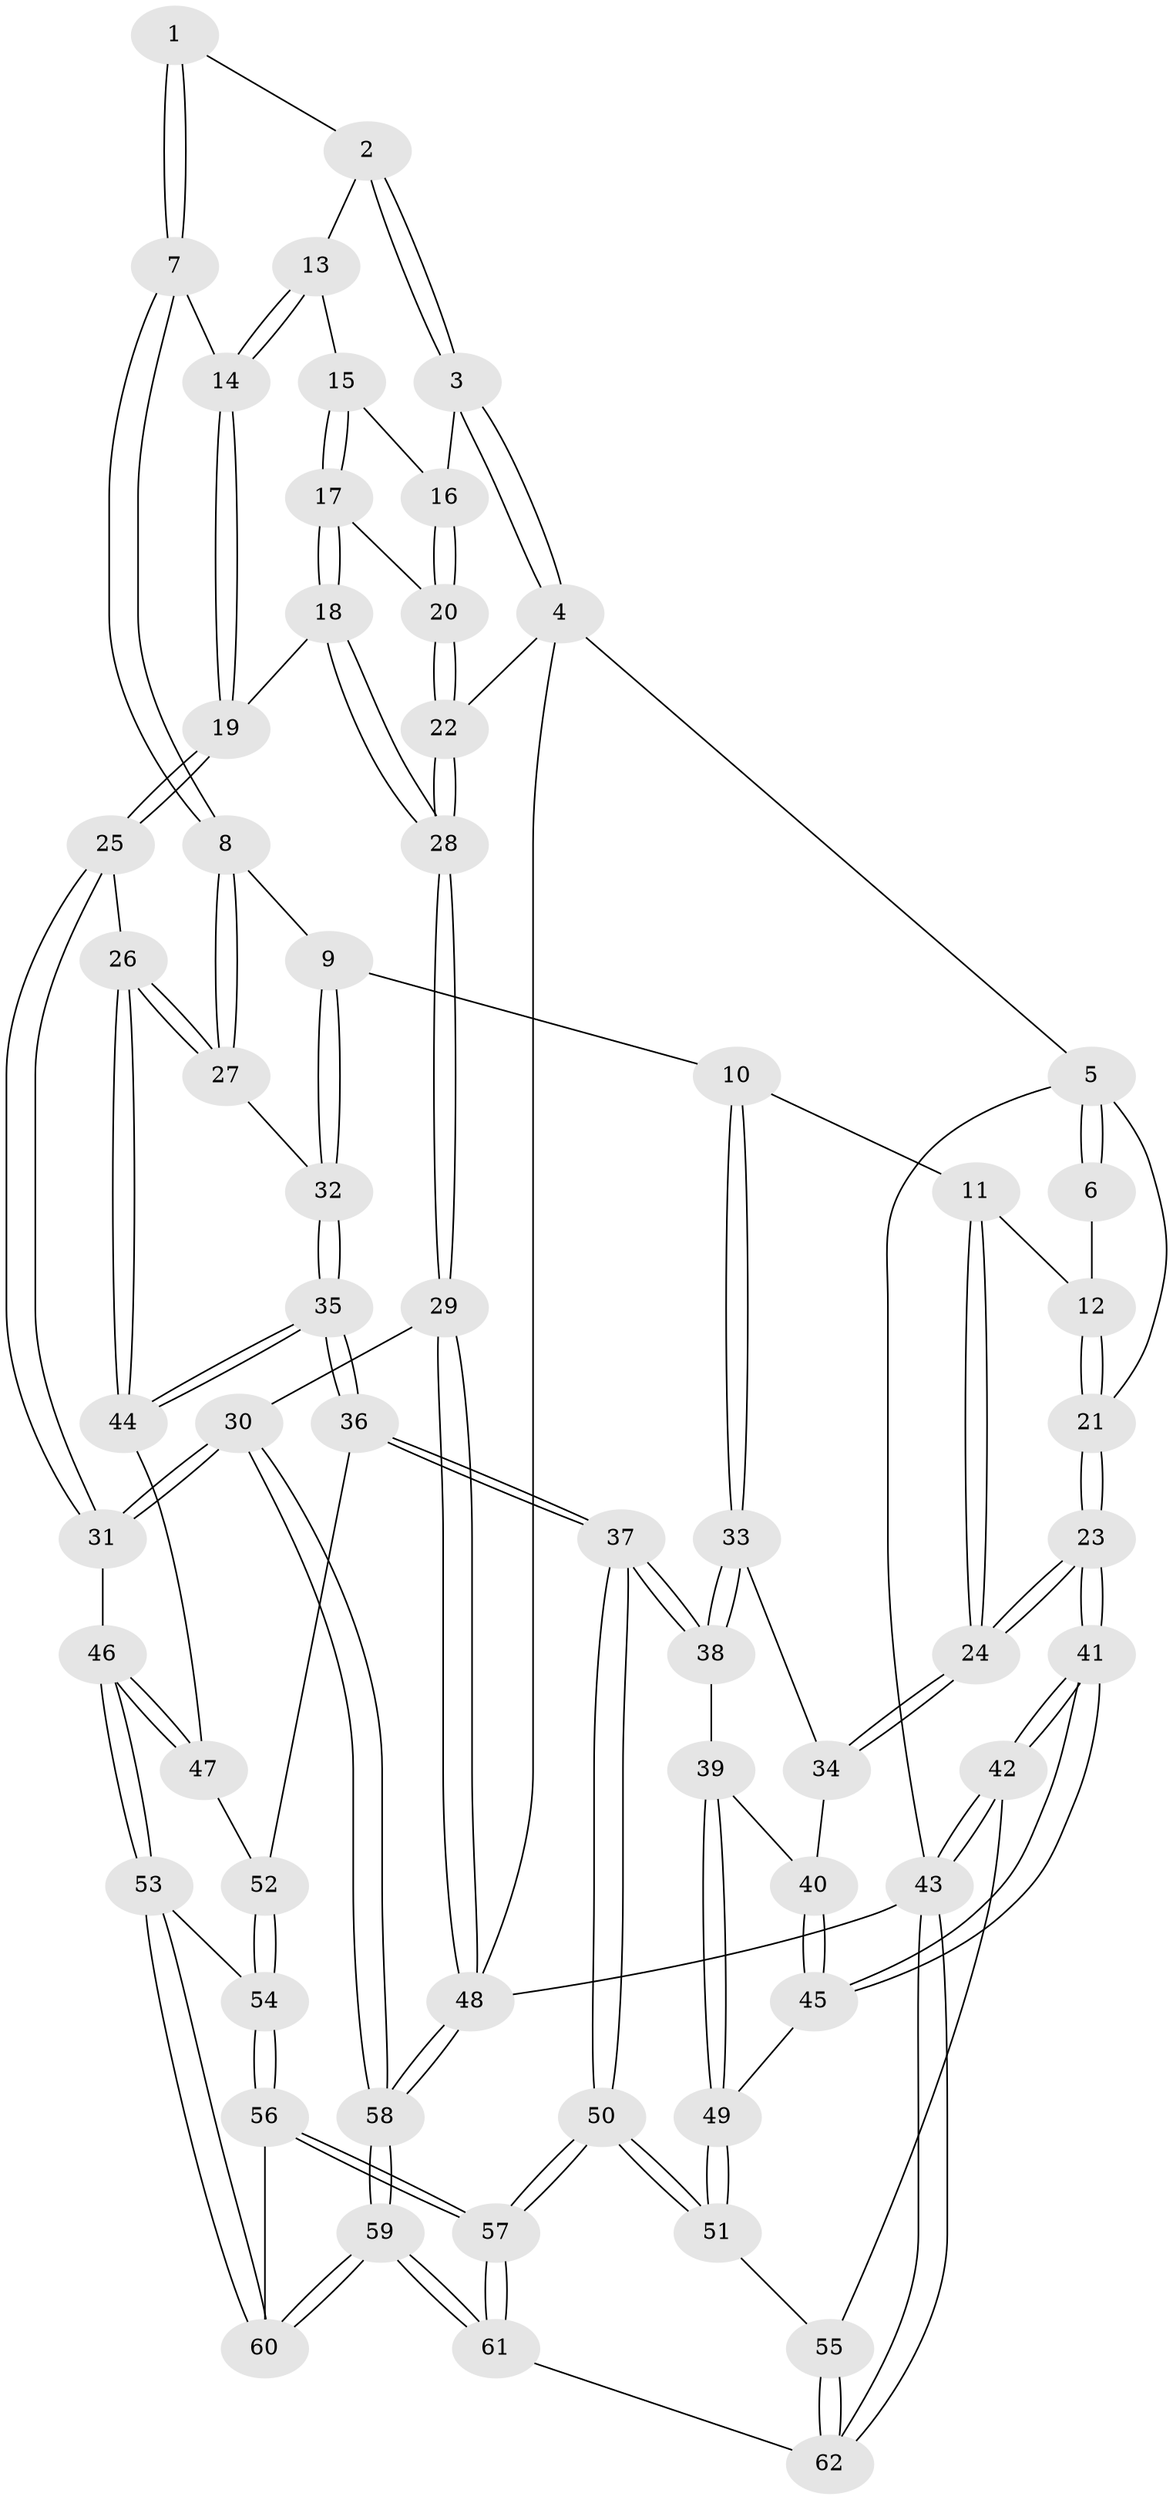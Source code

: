 // coarse degree distribution, {5: 0.2631578947368421, 3: 0.15789473684210525, 2: 0.10526315789473684, 4: 0.47368421052631576}
// Generated by graph-tools (version 1.1) at 2025/38/03/04/25 23:38:33]
// undirected, 62 vertices, 152 edges
graph export_dot {
  node [color=gray90,style=filled];
  1 [pos="+0.3678313465886874+0"];
  2 [pos="+0.4765431255999133+0"];
  3 [pos="+1+0"];
  4 [pos="+1+0"];
  5 [pos="+0+0"];
  6 [pos="+0.3207000651104344+0"];
  7 [pos="+0.47760328841942484+0.2371410230417144"];
  8 [pos="+0.4641749928780948+0.29024888247779984"];
  9 [pos="+0.34351191479164056+0.370330352488449"];
  10 [pos="+0.32366316632380054+0.3738347406250081"];
  11 [pos="+0.1878576412514253+0.2812857650842263"];
  12 [pos="+0.21669617429819876+0.1683540881649962"];
  13 [pos="+0.6998059885914826+0.1269354850566512"];
  14 [pos="+0.6039978878399094+0.2000093295842194"];
  15 [pos="+0.7743724543365027+0.1218850568629202"];
  16 [pos="+0.983951387247148+0"];
  17 [pos="+0.808021792434179+0.3258121160870733"];
  18 [pos="+0.8038210508103137+0.3463398857533952"];
  19 [pos="+0.8006923591188179+0.3483317943591268"];
  20 [pos="+0.9176920687925703+0.23256206740470114"];
  21 [pos="+0+0.012006977784417333"];
  22 [pos="+1+0.34759979685727"];
  23 [pos="+0+0.2977359730352392"];
  24 [pos="+0+0.2982545507352315"];
  25 [pos="+0.6974064400164611+0.4552286423989174"];
  26 [pos="+0.6586996370960598+0.45750810606736586"];
  27 [pos="+0.6432228596755382+0.44609537267784327"];
  28 [pos="+1+0.4748881465126884"];
  29 [pos="+1+0.5574822333540601"];
  30 [pos="+0.9031634006830289+0.6590462384257086"];
  31 [pos="+0.8397569893879488+0.6497544189877225"];
  32 [pos="+0.42262273126980826+0.5169096574047564"];
  33 [pos="+0.2750641853221674+0.4482829099257529"];
  34 [pos="+0.06863988335459298+0.47604134898025596"];
  35 [pos="+0.4565232686711782+0.62065380605043"];
  36 [pos="+0.4341326311488242+0.6655655962685896"];
  37 [pos="+0.37496648320718556+0.7399717706804079"];
  38 [pos="+0.2526747207207713+0.5719896227371853"];
  39 [pos="+0.187724960738327+0.589426884345408"];
  40 [pos="+0.09655439422847928+0.5390854510426805"];
  41 [pos="+0+0.7817946636024763"];
  42 [pos="+0+0.7908215738138427"];
  43 [pos="+0+1"];
  44 [pos="+0.5985152008046198+0.5491056038875175"];
  45 [pos="+0.030220679161575413+0.6815675002480638"];
  46 [pos="+0.7916403290872127+0.6869670801937735"];
  47 [pos="+0.6235446274519473+0.6402373809795067"];
  48 [pos="+1+1"];
  49 [pos="+0.12301359943570453+0.6844077222049917"];
  50 [pos="+0.3639501402772327+0.825213394196812"];
  51 [pos="+0.24989806392522393+0.8099693564933157"];
  52 [pos="+0.6114649070693132+0.6921452508923328"];
  53 [pos="+0.7074931981880096+0.7862213434008206"];
  54 [pos="+0.6294605027881801+0.7454787028622153"];
  55 [pos="+0.11345785430753101+0.8564179163647949"];
  56 [pos="+0.3706349583938315+0.8314192045997296"];
  57 [pos="+0.3674623941629701+0.83149585125426"];
  58 [pos="+0.9221895515694897+1"];
  59 [pos="+0.8781472647052372+1"];
  60 [pos="+0.707354543293156+0.9025021769993492"];
  61 [pos="+0.3636189214659294+1"];
  62 [pos="+0.14537673053570602+1"];
  1 -- 2;
  1 -- 7;
  1 -- 7;
  2 -- 3;
  2 -- 3;
  2 -- 13;
  3 -- 4;
  3 -- 4;
  3 -- 16;
  4 -- 5;
  4 -- 22;
  4 -- 48;
  5 -- 6;
  5 -- 6;
  5 -- 21;
  5 -- 43;
  6 -- 12;
  7 -- 8;
  7 -- 8;
  7 -- 14;
  8 -- 9;
  8 -- 27;
  8 -- 27;
  9 -- 10;
  9 -- 32;
  9 -- 32;
  10 -- 11;
  10 -- 33;
  10 -- 33;
  11 -- 12;
  11 -- 24;
  11 -- 24;
  12 -- 21;
  12 -- 21;
  13 -- 14;
  13 -- 14;
  13 -- 15;
  14 -- 19;
  14 -- 19;
  15 -- 16;
  15 -- 17;
  15 -- 17;
  16 -- 20;
  16 -- 20;
  17 -- 18;
  17 -- 18;
  17 -- 20;
  18 -- 19;
  18 -- 28;
  18 -- 28;
  19 -- 25;
  19 -- 25;
  20 -- 22;
  20 -- 22;
  21 -- 23;
  21 -- 23;
  22 -- 28;
  22 -- 28;
  23 -- 24;
  23 -- 24;
  23 -- 41;
  23 -- 41;
  24 -- 34;
  24 -- 34;
  25 -- 26;
  25 -- 31;
  25 -- 31;
  26 -- 27;
  26 -- 27;
  26 -- 44;
  26 -- 44;
  27 -- 32;
  28 -- 29;
  28 -- 29;
  29 -- 30;
  29 -- 48;
  29 -- 48;
  30 -- 31;
  30 -- 31;
  30 -- 58;
  30 -- 58;
  31 -- 46;
  32 -- 35;
  32 -- 35;
  33 -- 34;
  33 -- 38;
  33 -- 38;
  34 -- 40;
  35 -- 36;
  35 -- 36;
  35 -- 44;
  35 -- 44;
  36 -- 37;
  36 -- 37;
  36 -- 52;
  37 -- 38;
  37 -- 38;
  37 -- 50;
  37 -- 50;
  38 -- 39;
  39 -- 40;
  39 -- 49;
  39 -- 49;
  40 -- 45;
  40 -- 45;
  41 -- 42;
  41 -- 42;
  41 -- 45;
  41 -- 45;
  42 -- 43;
  42 -- 43;
  42 -- 55;
  43 -- 62;
  43 -- 62;
  43 -- 48;
  44 -- 47;
  45 -- 49;
  46 -- 47;
  46 -- 47;
  46 -- 53;
  46 -- 53;
  47 -- 52;
  48 -- 58;
  48 -- 58;
  49 -- 51;
  49 -- 51;
  50 -- 51;
  50 -- 51;
  50 -- 57;
  50 -- 57;
  51 -- 55;
  52 -- 54;
  52 -- 54;
  53 -- 54;
  53 -- 60;
  53 -- 60;
  54 -- 56;
  54 -- 56;
  55 -- 62;
  55 -- 62;
  56 -- 57;
  56 -- 57;
  56 -- 60;
  57 -- 61;
  57 -- 61;
  58 -- 59;
  58 -- 59;
  59 -- 60;
  59 -- 60;
  59 -- 61;
  59 -- 61;
  61 -- 62;
}
